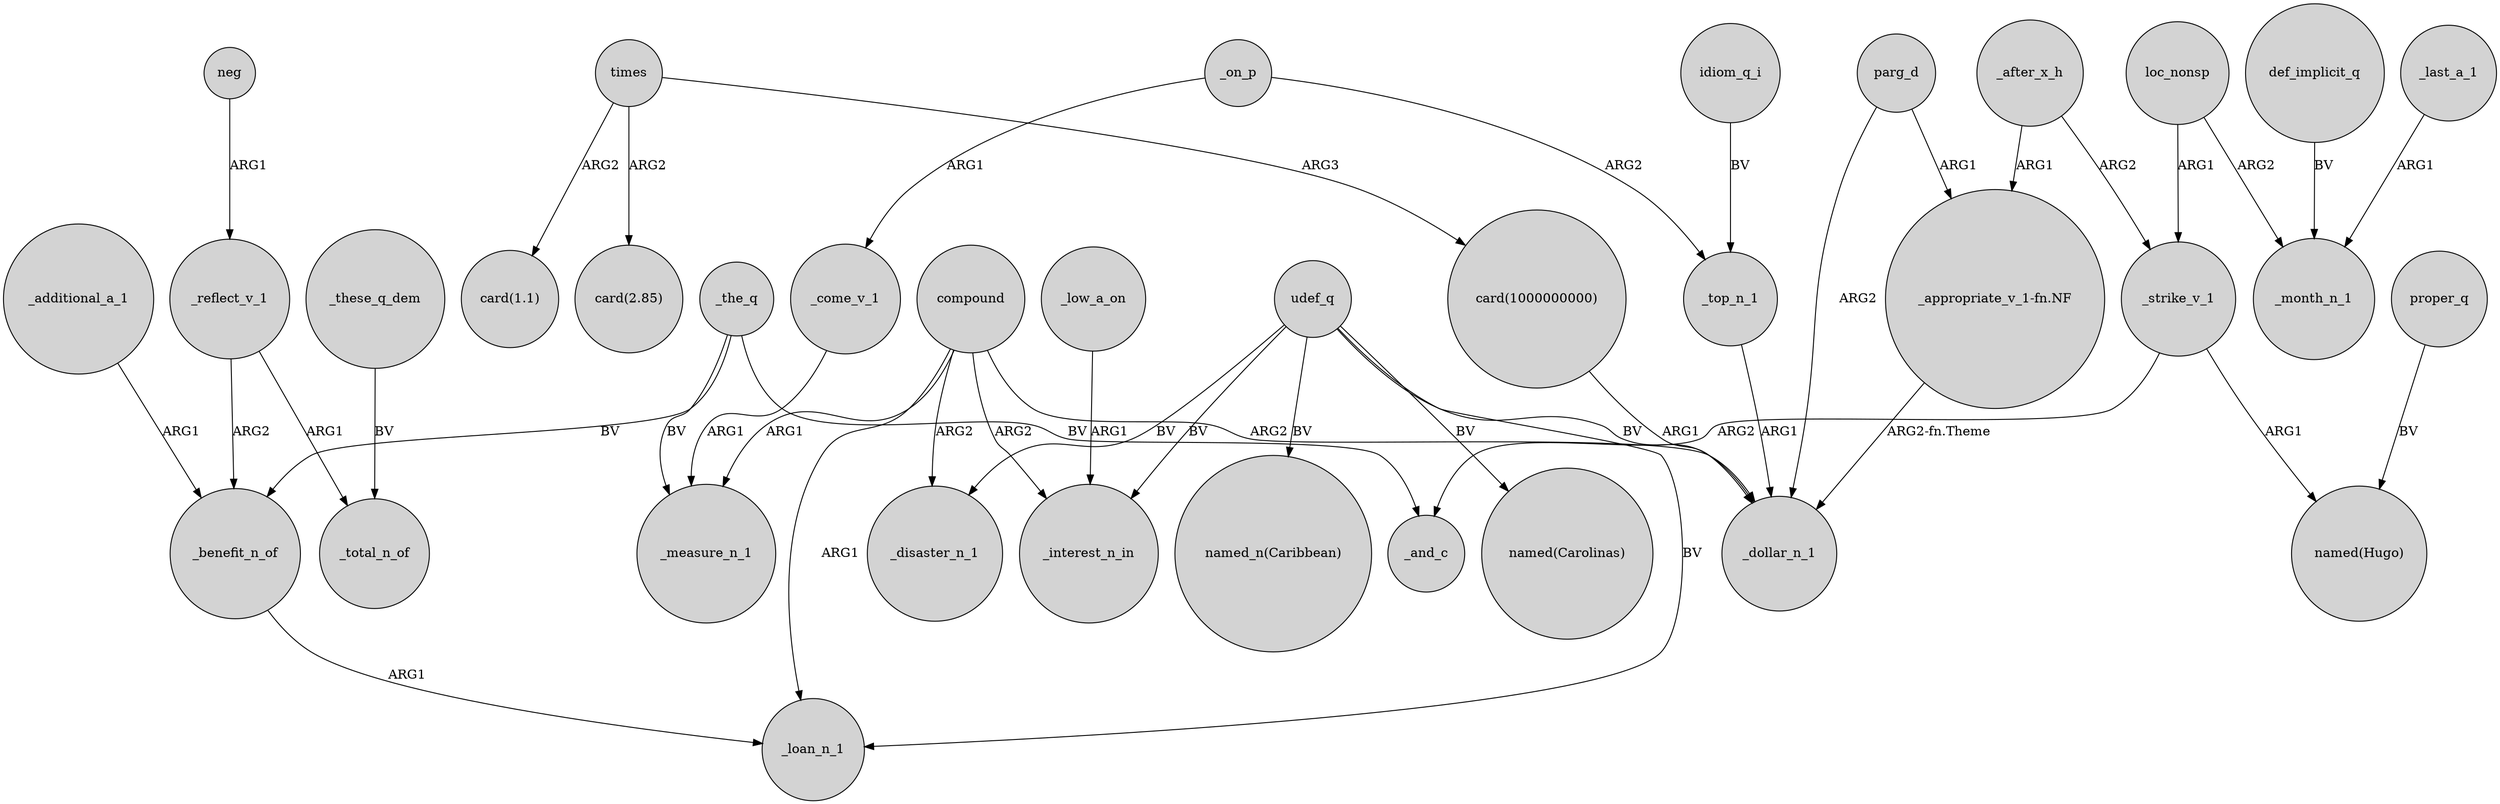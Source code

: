 digraph {
	node [shape=circle style=filled]
	_the_q -> _benefit_n_of [label=BV]
	_the_q -> _and_c [label=BV]
	_the_q -> _measure_n_1 [label=BV]
	def_implicit_q -> _month_n_1 [label=BV]
	udef_q -> _disaster_n_1 [label=BV]
	_reflect_v_1 -> _benefit_n_of [label=ARG2]
	udef_q -> _loan_n_1 [label=BV]
	_on_p -> _top_n_1 [label=ARG2]
	times -> "card(1.1)" [label=ARG2]
	udef_q -> _interest_n_in [label=BV]
	udef_q -> "named_n(Caribbean)" [label=BV]
	compound -> _interest_n_in [label=ARG2]
	udef_q -> "named(Carolinas)" [label=BV]
	compound -> _disaster_n_1 [label=ARG2]
	times -> "card(1000000000)" [label=ARG3]
	compound -> _measure_n_1 [label=ARG1]
	_come_v_1 -> _measure_n_1 [label=ARG1]
	_benefit_n_of -> _loan_n_1 [label=ARG1]
	_low_a_on -> _interest_n_in [label=ARG1]
	loc_nonsp -> _strike_v_1 [label=ARG1]
	"_appropriate_v_1-fn.NF" -> _dollar_n_1 [label="ARG2-fn.Theme"]
	_on_p -> _come_v_1 [label=ARG1]
	_strike_v_1 -> "named(Hugo)" [label=ARG1]
	_these_q_dem -> _total_n_of [label=BV]
	neg -> _reflect_v_1 [label=ARG1]
	compound -> _loan_n_1 [label=ARG1]
	idiom_q_i -> _top_n_1 [label=BV]
	_after_x_h -> _strike_v_1 [label=ARG2]
	proper_q -> "named(Hugo)" [label=BV]
	_strike_v_1 -> _and_c [label=ARG2]
	parg_d -> _dollar_n_1 [label=ARG2]
	_last_a_1 -> _month_n_1 [label=ARG1]
	_top_n_1 -> _dollar_n_1 [label=ARG1]
	"card(1000000000)" -> _dollar_n_1 [label=ARG1]
	loc_nonsp -> _month_n_1 [label=ARG2]
	compound -> _dollar_n_1 [label=ARG2]
	_after_x_h -> "_appropriate_v_1-fn.NF" [label=ARG1]
	_reflect_v_1 -> _total_n_of [label=ARG1]
	parg_d -> "_appropriate_v_1-fn.NF" [label=ARG1]
	_additional_a_1 -> _benefit_n_of [label=ARG1]
	udef_q -> _dollar_n_1 [label=BV]
	times -> "card(2.85)" [label=ARG2]
}
